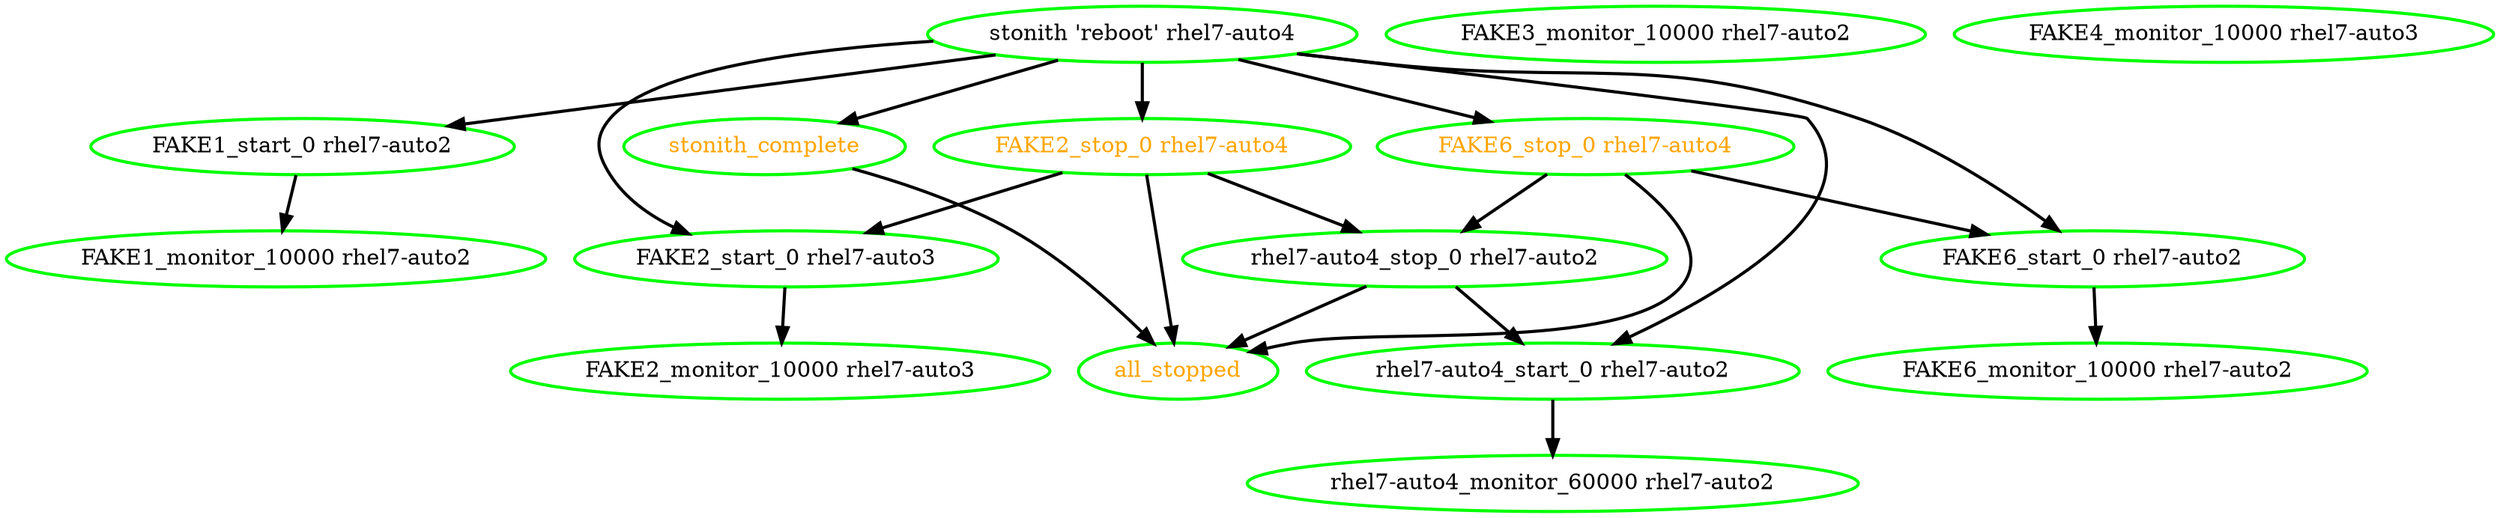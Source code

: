  digraph "g" {
"FAKE1_monitor_10000 rhel7-auto2" [ style=bold color="green" fontcolor="black"]
"FAKE1_start_0 rhel7-auto2" -> "FAKE1_monitor_10000 rhel7-auto2" [ style = bold]
"FAKE1_start_0 rhel7-auto2" [ style=bold color="green" fontcolor="black"]
"FAKE2_monitor_10000 rhel7-auto3" [ style=bold color="green" fontcolor="black"]
"FAKE2_start_0 rhel7-auto3" -> "FAKE2_monitor_10000 rhel7-auto3" [ style = bold]
"FAKE2_start_0 rhel7-auto3" [ style=bold color="green" fontcolor="black"]
"FAKE2_stop_0 rhel7-auto4" -> "FAKE2_start_0 rhel7-auto3" [ style = bold]
"FAKE2_stop_0 rhel7-auto4" -> "all_stopped" [ style = bold]
"FAKE2_stop_0 rhel7-auto4" -> "rhel7-auto4_stop_0 rhel7-auto2" [ style = bold]
"FAKE2_stop_0 rhel7-auto4" [ style=bold color="green" fontcolor="orange"]
"FAKE3_monitor_10000 rhel7-auto2" [ style=bold color="green" fontcolor="black"]
"FAKE4_monitor_10000 rhel7-auto3" [ style=bold color="green" fontcolor="black"]
"FAKE6_monitor_10000 rhel7-auto2" [ style=bold color="green" fontcolor="black"]
"FAKE6_start_0 rhel7-auto2" -> "FAKE6_monitor_10000 rhel7-auto2" [ style = bold]
"FAKE6_start_0 rhel7-auto2" [ style=bold color="green" fontcolor="black"]
"FAKE6_stop_0 rhel7-auto4" -> "FAKE6_start_0 rhel7-auto2" [ style = bold]
"FAKE6_stop_0 rhel7-auto4" -> "all_stopped" [ style = bold]
"FAKE6_stop_0 rhel7-auto4" -> "rhel7-auto4_stop_0 rhel7-auto2" [ style = bold]
"FAKE6_stop_0 rhel7-auto4" [ style=bold color="green" fontcolor="orange"]
"all_stopped" [ style=bold color="green" fontcolor="orange"]
"rhel7-auto4_monitor_60000 rhel7-auto2" [ style=bold color="green" fontcolor="black"]
"rhel7-auto4_start_0 rhel7-auto2" -> "rhel7-auto4_monitor_60000 rhel7-auto2" [ style = bold]
"rhel7-auto4_start_0 rhel7-auto2" [ style=bold color="green" fontcolor="black"]
"rhel7-auto4_stop_0 rhel7-auto2" -> "all_stopped" [ style = bold]
"rhel7-auto4_stop_0 rhel7-auto2" -> "rhel7-auto4_start_0 rhel7-auto2" [ style = bold]
"rhel7-auto4_stop_0 rhel7-auto2" [ style=bold color="green" fontcolor="black"]
"stonith 'reboot' rhel7-auto4" -> "FAKE1_start_0 rhel7-auto2" [ style = bold]
"stonith 'reboot' rhel7-auto4" -> "FAKE2_start_0 rhel7-auto3" [ style = bold]
"stonith 'reboot' rhel7-auto4" -> "FAKE2_stop_0 rhel7-auto4" [ style = bold]
"stonith 'reboot' rhel7-auto4" -> "FAKE6_start_0 rhel7-auto2" [ style = bold]
"stonith 'reboot' rhel7-auto4" -> "FAKE6_stop_0 rhel7-auto4" [ style = bold]
"stonith 'reboot' rhel7-auto4" -> "rhel7-auto4_start_0 rhel7-auto2" [ style = bold]
"stonith 'reboot' rhel7-auto4" -> "stonith_complete" [ style = bold]
"stonith 'reboot' rhel7-auto4" [ style=bold color="green" fontcolor="black"]
"stonith_complete" -> "all_stopped" [ style = bold]
"stonith_complete" [ style=bold color="green" fontcolor="orange"]
}
